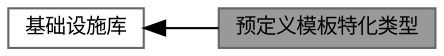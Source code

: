 digraph "预定义模板特化类型"
{
 // LATEX_PDF_SIZE
  bgcolor="transparent";
  edge [fontname=Helvetica,fontsize=10,labelfontname=Helvetica,labelfontsize=10];
  node [fontname=Helvetica,fontsize=10,shape=box,height=0.2,width=0.4];
  rankdir=LR;
  Node2 [id="Node000002",label="基础设施库",height=0.2,width=0.4,color="grey40", fillcolor="white", style="filled",URL="$group___xE5_x9F_xBA_xE7_xA1_x80_xE8_xAE_xBE_xE6_x96_xBD_xE5_xBA_x93.html",tooltip=" "];
  Node1 [id="Node000001",label="预定义模板特化类型",height=0.2,width=0.4,color="gray40", fillcolor="grey60", style="filled", fontcolor="black",tooltip=" "];
  Node2->Node1 [shape=plaintext, dir="back", style="solid"];
}
